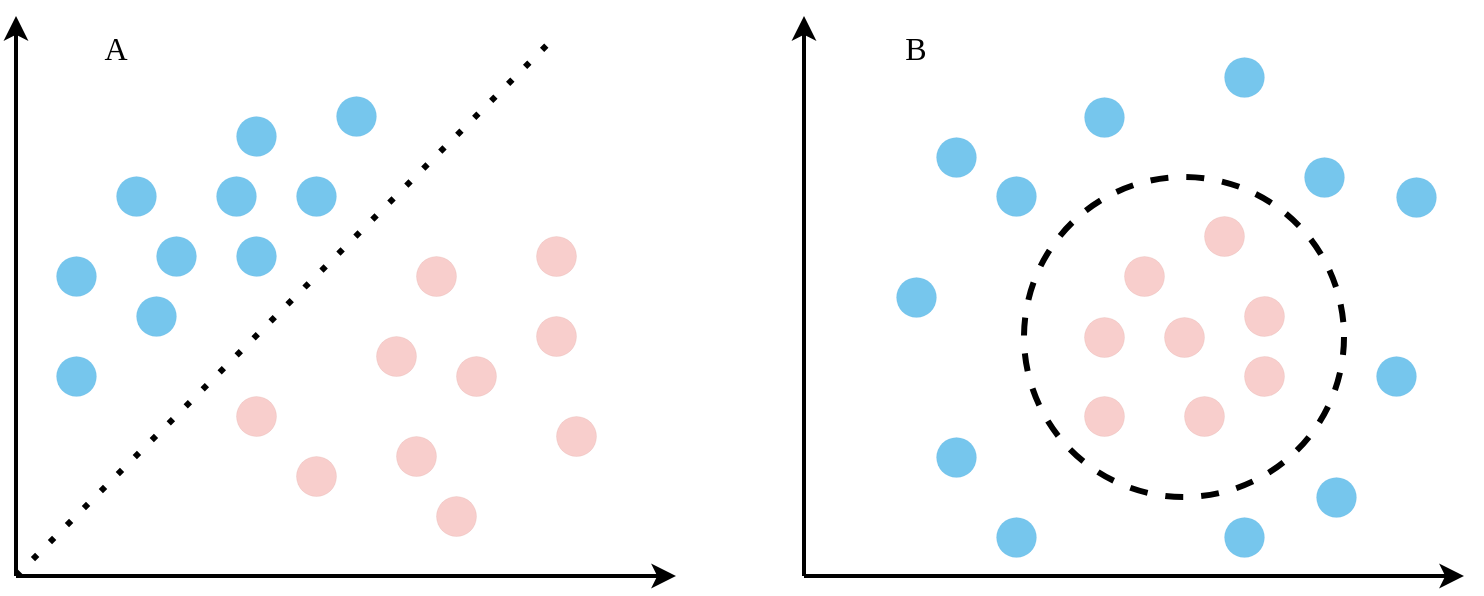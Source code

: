<mxfile version="21.0.6" type="github">
  <diagram name="第 1 页" id="Q-0wN5ce249bjcxuniA6">
    <mxGraphModel dx="1050" dy="587" grid="1" gridSize="10" guides="1" tooltips="1" connect="1" arrows="1" fold="1" page="1" pageScale="1" pageWidth="827" pageHeight="1169" math="0" shadow="0">
      <root>
        <mxCell id="0" />
        <mxCell id="1" parent="0" />
        <mxCell id="1FSIef8bJNcw6CDsYBxZ-60" value="" style="ellipse;whiteSpace=wrap;html=1;aspect=fixed;fillColor=none;dashed=1;strokeWidth=3;" vertex="1" parent="1">
          <mxGeometry x="524" y="160.5" width="160" height="160" as="geometry" />
        </mxCell>
        <mxCell id="1FSIef8bJNcw6CDsYBxZ-2" value="" style="endArrow=classic;html=1;rounded=0;strokeWidth=2;" edge="1" parent="1">
          <mxGeometry width="50" height="50" relative="1" as="geometry">
            <mxPoint x="20" y="360" as="sourcePoint" />
            <mxPoint x="20" y="80" as="targetPoint" />
          </mxGeometry>
        </mxCell>
        <mxCell id="1FSIef8bJNcw6CDsYBxZ-3" value="" style="endArrow=classic;html=1;rounded=0;strokeWidth=2;" edge="1" parent="1">
          <mxGeometry width="50" height="50" relative="1" as="geometry">
            <mxPoint x="20" y="360" as="sourcePoint" />
            <mxPoint x="350" y="360" as="targetPoint" />
          </mxGeometry>
        </mxCell>
        <mxCell id="1FSIef8bJNcw6CDsYBxZ-5" value="" style="ellipse;whiteSpace=wrap;html=1;aspect=fixed;fillColor=#1ba1e2;strokeColor=#006EAF;strokeWidth=0;fontColor=#ffffff;opacity=60;" vertex="1" parent="1">
          <mxGeometry x="70" y="160" width="20" height="20" as="geometry" />
        </mxCell>
        <mxCell id="1FSIef8bJNcw6CDsYBxZ-6" value="" style="ellipse;whiteSpace=wrap;html=1;aspect=fixed;fillColor=#f8cecc;strokeColor=#b85450;strokeWidth=0;" vertex="1" parent="1">
          <mxGeometry x="220" y="200" width="20" height="20" as="geometry" />
        </mxCell>
        <mxCell id="1FSIef8bJNcw6CDsYBxZ-7" value="" style="endArrow=none;dashed=1;html=1;dashPattern=1 3;strokeWidth=3;rounded=0;" edge="1" parent="1">
          <mxGeometry width="50" height="50" relative="1" as="geometry">
            <mxPoint x="20" y="360" as="sourcePoint" />
            <mxPoint x="290" y="90" as="targetPoint" />
          </mxGeometry>
        </mxCell>
        <mxCell id="1FSIef8bJNcw6CDsYBxZ-8" value="" style="ellipse;whiteSpace=wrap;html=1;aspect=fixed;fillColor=#f8cecc;strokeColor=#b85450;strokeWidth=0;" vertex="1" parent="1">
          <mxGeometry x="200" y="240" width="20" height="20" as="geometry" />
        </mxCell>
        <mxCell id="1FSIef8bJNcw6CDsYBxZ-9" value="" style="ellipse;whiteSpace=wrap;html=1;aspect=fixed;fillColor=#f8cecc;strokeColor=#b85450;strokeWidth=0;" vertex="1" parent="1">
          <mxGeometry x="240" y="250" width="20" height="20" as="geometry" />
        </mxCell>
        <mxCell id="1FSIef8bJNcw6CDsYBxZ-10" value="" style="ellipse;whiteSpace=wrap;html=1;aspect=fixed;fillColor=#f8cecc;strokeColor=#b85450;strokeWidth=0;" vertex="1" parent="1">
          <mxGeometry x="160" y="300" width="20" height="20" as="geometry" />
        </mxCell>
        <mxCell id="1FSIef8bJNcw6CDsYBxZ-11" value="" style="ellipse;whiteSpace=wrap;html=1;aspect=fixed;fillColor=#f8cecc;strokeColor=#b85450;strokeWidth=0;" vertex="1" parent="1">
          <mxGeometry x="280" y="190" width="20" height="20" as="geometry" />
        </mxCell>
        <mxCell id="1FSIef8bJNcw6CDsYBxZ-12" value="" style="ellipse;whiteSpace=wrap;html=1;aspect=fixed;fillColor=#f8cecc;strokeColor=#b85450;strokeWidth=0;" vertex="1" parent="1">
          <mxGeometry x="290" y="280" width="20" height="20" as="geometry" />
        </mxCell>
        <mxCell id="1FSIef8bJNcw6CDsYBxZ-13" value="" style="ellipse;whiteSpace=wrap;html=1;aspect=fixed;fillColor=#f8cecc;strokeColor=#b85450;strokeWidth=0;" vertex="1" parent="1">
          <mxGeometry x="230" y="320" width="20" height="20" as="geometry" />
        </mxCell>
        <mxCell id="1FSIef8bJNcw6CDsYBxZ-20" value="" style="ellipse;whiteSpace=wrap;html=1;aspect=fixed;fillColor=#f8cecc;strokeColor=#b85450;strokeWidth=0;" vertex="1" parent="1">
          <mxGeometry x="280" y="230" width="20" height="20" as="geometry" />
        </mxCell>
        <mxCell id="1FSIef8bJNcw6CDsYBxZ-24" value="" style="ellipse;whiteSpace=wrap;html=1;aspect=fixed;fillColor=#1ba1e2;strokeColor=#006EAF;strokeWidth=0;fontColor=#ffffff;opacity=60;" vertex="1" parent="1">
          <mxGeometry x="130" y="130" width="20" height="20" as="geometry" />
        </mxCell>
        <mxCell id="1FSIef8bJNcw6CDsYBxZ-25" value="" style="ellipse;whiteSpace=wrap;html=1;aspect=fixed;fillColor=#1ba1e2;strokeColor=#006EAF;strokeWidth=0;fontColor=#ffffff;opacity=60;" vertex="1" parent="1">
          <mxGeometry x="40" y="250" width="20" height="20" as="geometry" />
        </mxCell>
        <mxCell id="1FSIef8bJNcw6CDsYBxZ-26" value="" style="ellipse;whiteSpace=wrap;html=1;aspect=fixed;fillColor=#1ba1e2;strokeColor=#006EAF;strokeWidth=0;fontColor=#ffffff;opacity=60;" vertex="1" parent="1">
          <mxGeometry x="130" y="190" width="20" height="20" as="geometry" />
        </mxCell>
        <mxCell id="1FSIef8bJNcw6CDsYBxZ-27" value="" style="ellipse;whiteSpace=wrap;html=1;aspect=fixed;fillColor=#1ba1e2;strokeColor=#006EAF;strokeWidth=0;fontColor=#ffffff;opacity=60;" vertex="1" parent="1">
          <mxGeometry x="160" y="160" width="20" height="20" as="geometry" />
        </mxCell>
        <mxCell id="1FSIef8bJNcw6CDsYBxZ-29" value="" style="ellipse;whiteSpace=wrap;html=1;aspect=fixed;fillColor=#1ba1e2;strokeColor=#006EAF;strokeWidth=0;fontColor=#ffffff;opacity=60;" vertex="1" parent="1">
          <mxGeometry x="120" y="160" width="20" height="20" as="geometry" />
        </mxCell>
        <mxCell id="1FSIef8bJNcw6CDsYBxZ-30" value="" style="ellipse;whiteSpace=wrap;html=1;aspect=fixed;fillColor=#1ba1e2;strokeColor=#006EAF;strokeWidth=0;fontColor=#ffffff;opacity=60;" vertex="1" parent="1">
          <mxGeometry x="90" y="190" width="20" height="20" as="geometry" />
        </mxCell>
        <mxCell id="1FSIef8bJNcw6CDsYBxZ-31" value="" style="ellipse;whiteSpace=wrap;html=1;aspect=fixed;fillColor=#1ba1e2;strokeColor=#006EAF;strokeWidth=0;fontColor=#ffffff;opacity=60;" vertex="1" parent="1">
          <mxGeometry x="40" y="200" width="20" height="20" as="geometry" />
        </mxCell>
        <mxCell id="1FSIef8bJNcw6CDsYBxZ-32" value="" style="ellipse;whiteSpace=wrap;html=1;aspect=fixed;fillColor=#1ba1e2;strokeColor=#006EAF;strokeWidth=0;fontColor=#ffffff;opacity=60;" vertex="1" parent="1">
          <mxGeometry x="80" y="220" width="20" height="20" as="geometry" />
        </mxCell>
        <mxCell id="1FSIef8bJNcw6CDsYBxZ-37" value="" style="endArrow=classic;html=1;rounded=0;strokeWidth=2;" edge="1" parent="1">
          <mxGeometry width="50" height="50" relative="1" as="geometry">
            <mxPoint x="414" y="360" as="sourcePoint" />
            <mxPoint x="414" y="80" as="targetPoint" />
          </mxGeometry>
        </mxCell>
        <mxCell id="1FSIef8bJNcw6CDsYBxZ-38" value="" style="endArrow=classic;html=1;rounded=0;strokeWidth=2;" edge="1" parent="1">
          <mxGeometry width="50" height="50" relative="1" as="geometry">
            <mxPoint x="414" y="360" as="sourcePoint" />
            <mxPoint x="744" y="360" as="targetPoint" />
          </mxGeometry>
        </mxCell>
        <mxCell id="1FSIef8bJNcw6CDsYBxZ-39" value="" style="ellipse;whiteSpace=wrap;html=1;aspect=fixed;fillColor=#1ba1e2;strokeColor=#006EAF;strokeWidth=0;fontColor=#ffffff;opacity=60;" vertex="1" parent="1">
          <mxGeometry x="670" y="310.5" width="20" height="20" as="geometry" />
        </mxCell>
        <mxCell id="1FSIef8bJNcw6CDsYBxZ-40" value="" style="ellipse;whiteSpace=wrap;html=1;aspect=fixed;fillColor=#f8cecc;strokeColor=#b85450;strokeWidth=0;" vertex="1" parent="1">
          <mxGeometry x="574" y="200" width="20" height="20" as="geometry" />
        </mxCell>
        <mxCell id="1FSIef8bJNcw6CDsYBxZ-42" value="" style="ellipse;whiteSpace=wrap;html=1;aspect=fixed;fillColor=#f8cecc;strokeColor=#b85450;strokeWidth=0;" vertex="1" parent="1">
          <mxGeometry x="554" y="230.5" width="20" height="20" as="geometry" />
        </mxCell>
        <mxCell id="1FSIef8bJNcw6CDsYBxZ-43" value="" style="ellipse;whiteSpace=wrap;html=1;aspect=fixed;fillColor=#f8cecc;strokeColor=#b85450;strokeWidth=0;" vertex="1" parent="1">
          <mxGeometry x="634" y="250" width="20" height="20" as="geometry" />
        </mxCell>
        <mxCell id="1FSIef8bJNcw6CDsYBxZ-44" value="" style="ellipse;whiteSpace=wrap;html=1;aspect=fixed;fillColor=#f8cecc;strokeColor=#b85450;strokeWidth=0;" vertex="1" parent="1">
          <mxGeometry x="554" y="270" width="20" height="20" as="geometry" />
        </mxCell>
        <mxCell id="1FSIef8bJNcw6CDsYBxZ-45" value="" style="ellipse;whiteSpace=wrap;html=1;aspect=fixed;fillColor=#f8cecc;strokeColor=#b85450;strokeWidth=0;" vertex="1" parent="1">
          <mxGeometry x="594" y="230.5" width="20" height="20" as="geometry" />
        </mxCell>
        <mxCell id="1FSIef8bJNcw6CDsYBxZ-46" value="" style="ellipse;whiteSpace=wrap;html=1;aspect=fixed;fillColor=#f8cecc;strokeColor=#b85450;strokeWidth=0;" vertex="1" parent="1">
          <mxGeometry x="634" y="220" width="20" height="20" as="geometry" />
        </mxCell>
        <mxCell id="1FSIef8bJNcw6CDsYBxZ-47" value="" style="ellipse;whiteSpace=wrap;html=1;aspect=fixed;fillColor=#f8cecc;strokeColor=#b85450;strokeWidth=0;" vertex="1" parent="1">
          <mxGeometry x="604" y="270" width="20" height="20" as="geometry" />
        </mxCell>
        <mxCell id="1FSIef8bJNcw6CDsYBxZ-48" value="" style="ellipse;whiteSpace=wrap;html=1;aspect=fixed;fillColor=#f8cecc;strokeColor=#b85450;strokeWidth=0;" vertex="1" parent="1">
          <mxGeometry x="614" y="180" width="20" height="20" as="geometry" />
        </mxCell>
        <mxCell id="1FSIef8bJNcw6CDsYBxZ-49" value="" style="ellipse;whiteSpace=wrap;html=1;aspect=fixed;fillColor=#1ba1e2;strokeColor=#006EAF;strokeWidth=0;fontColor=#ffffff;opacity=60;" vertex="1" parent="1">
          <mxGeometry x="480" y="290.5" width="20" height="20" as="geometry" />
        </mxCell>
        <mxCell id="1FSIef8bJNcw6CDsYBxZ-50" value="" style="ellipse;whiteSpace=wrap;html=1;aspect=fixed;fillColor=#1ba1e2;strokeColor=#006EAF;strokeWidth=0;fontColor=#ffffff;opacity=60;" vertex="1" parent="1">
          <mxGeometry x="460" y="210.5" width="20" height="20" as="geometry" />
        </mxCell>
        <mxCell id="1FSIef8bJNcw6CDsYBxZ-51" value="" style="ellipse;whiteSpace=wrap;html=1;aspect=fixed;fillColor=#1ba1e2;strokeColor=#006EAF;strokeWidth=0;fontColor=#ffffff;opacity=60;" vertex="1" parent="1">
          <mxGeometry x="664" y="150.5" width="20" height="20" as="geometry" />
        </mxCell>
        <mxCell id="1FSIef8bJNcw6CDsYBxZ-52" value="" style="ellipse;whiteSpace=wrap;html=1;aspect=fixed;fillColor=#1ba1e2;strokeColor=#006EAF;strokeWidth=0;fontColor=#ffffff;opacity=60;" vertex="1" parent="1">
          <mxGeometry x="710" y="160.5" width="20" height="20" as="geometry" />
        </mxCell>
        <mxCell id="1FSIef8bJNcw6CDsYBxZ-53" value="" style="ellipse;whiteSpace=wrap;html=1;aspect=fixed;fillColor=#1ba1e2;strokeColor=#006EAF;strokeWidth=0;fontColor=#ffffff;opacity=60;" vertex="1" parent="1">
          <mxGeometry x="700" y="250" width="20" height="20" as="geometry" />
        </mxCell>
        <mxCell id="1FSIef8bJNcw6CDsYBxZ-54" value="" style="ellipse;whiteSpace=wrap;html=1;aspect=fixed;fillColor=#1ba1e2;strokeColor=#006EAF;strokeWidth=0;fontColor=#ffffff;opacity=60;" vertex="1" parent="1">
          <mxGeometry x="624" y="100.5" width="20" height="20" as="geometry" />
        </mxCell>
        <mxCell id="1FSIef8bJNcw6CDsYBxZ-55" value="" style="ellipse;whiteSpace=wrap;html=1;aspect=fixed;fillColor=#1ba1e2;strokeColor=#006EAF;strokeWidth=0;fontColor=#ffffff;opacity=60;" vertex="1" parent="1">
          <mxGeometry x="480" y="140.5" width="20" height="20" as="geometry" />
        </mxCell>
        <mxCell id="1FSIef8bJNcw6CDsYBxZ-56" value="" style="ellipse;whiteSpace=wrap;html=1;aspect=fixed;fillColor=#1ba1e2;strokeColor=#006EAF;strokeWidth=0;fontColor=#ffffff;opacity=60;" vertex="1" parent="1">
          <mxGeometry x="554" y="120.5" width="20" height="20" as="geometry" />
        </mxCell>
        <mxCell id="1FSIef8bJNcw6CDsYBxZ-62" value="" style="ellipse;whiteSpace=wrap;html=1;aspect=fixed;fillColor=#1ba1e2;strokeColor=#006EAF;strokeWidth=0;fontColor=#ffffff;opacity=60;" vertex="1" parent="1">
          <mxGeometry x="510" y="160" width="20" height="20" as="geometry" />
        </mxCell>
        <mxCell id="1FSIef8bJNcw6CDsYBxZ-63" value="" style="ellipse;whiteSpace=wrap;html=1;aspect=fixed;fillColor=#1ba1e2;strokeColor=#006EAF;strokeWidth=0;fontColor=#ffffff;opacity=60;" vertex="1" parent="1">
          <mxGeometry x="510" y="330.5" width="20" height="20" as="geometry" />
        </mxCell>
        <mxCell id="1FSIef8bJNcw6CDsYBxZ-64" value="" style="ellipse;whiteSpace=wrap;html=1;aspect=fixed;fillColor=#1ba1e2;strokeColor=#006EAF;strokeWidth=0;fontColor=#ffffff;opacity=60;" vertex="1" parent="1">
          <mxGeometry x="624" y="330.5" width="20" height="20" as="geometry" />
        </mxCell>
        <mxCell id="1FSIef8bJNcw6CDsYBxZ-66" value="" style="ellipse;whiteSpace=wrap;html=1;aspect=fixed;fillColor=#f8cecc;strokeColor=#b85450;strokeWidth=0;" vertex="1" parent="1">
          <mxGeometry x="210" y="290" width="20" height="20" as="geometry" />
        </mxCell>
        <mxCell id="1FSIef8bJNcw6CDsYBxZ-67" value="" style="ellipse;whiteSpace=wrap;html=1;aspect=fixed;fillColor=#f8cecc;strokeColor=#b85450;strokeWidth=0;" vertex="1" parent="1">
          <mxGeometry x="130" y="270" width="20" height="20" as="geometry" />
        </mxCell>
        <mxCell id="1FSIef8bJNcw6CDsYBxZ-68" value="" style="ellipse;whiteSpace=wrap;html=1;aspect=fixed;fillColor=#1ba1e2;strokeColor=#006EAF;strokeWidth=0;fontColor=#ffffff;opacity=60;" vertex="1" parent="1">
          <mxGeometry x="180" y="120" width="20" height="20" as="geometry" />
        </mxCell>
        <mxCell id="1FSIef8bJNcw6CDsYBxZ-69" value="&lt;font style=&quot;font-size: 16px;&quot; face=&quot;Times New Roman&quot;&gt;A&lt;/font&gt;" style="text;html=1;strokeColor=none;fillColor=none;align=center;verticalAlign=middle;whiteSpace=wrap;rounded=0;" vertex="1" parent="1">
          <mxGeometry x="40" y="80.5" width="60" height="30" as="geometry" />
        </mxCell>
        <mxCell id="1FSIef8bJNcw6CDsYBxZ-70" value="&lt;font style=&quot;font-size: 16px;&quot; face=&quot;Times New Roman&quot;&gt;B&lt;/font&gt;" style="text;html=1;strokeColor=none;fillColor=none;align=center;verticalAlign=middle;whiteSpace=wrap;rounded=0;" vertex="1" parent="1">
          <mxGeometry x="440" y="80.5" width="60" height="30" as="geometry" />
        </mxCell>
      </root>
    </mxGraphModel>
  </diagram>
</mxfile>

